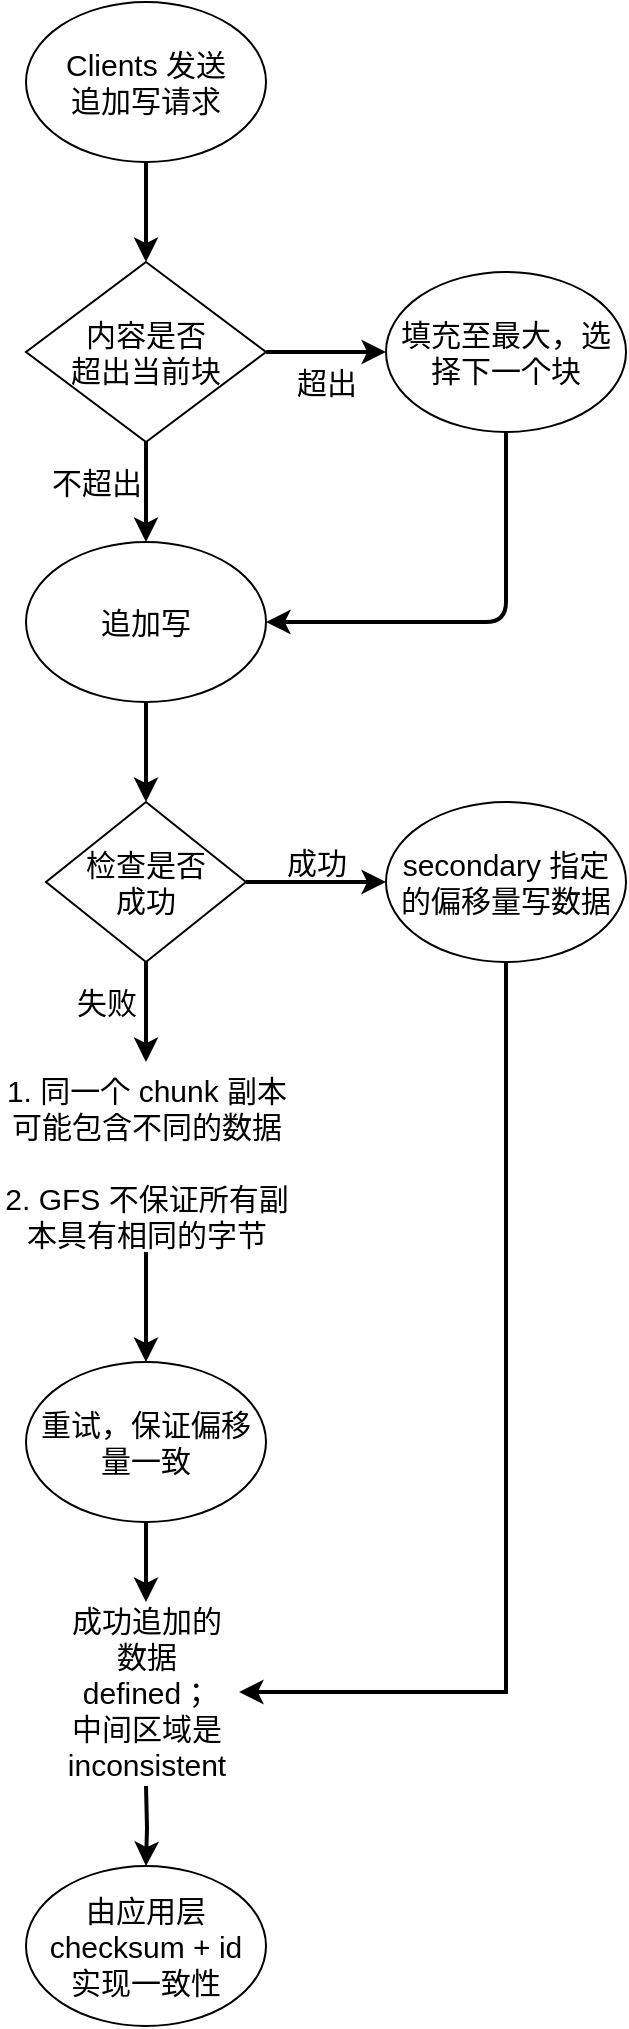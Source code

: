 <mxfile version="13.6.9" type="github">
  <diagram id="EUx6PkftY0XtWaCeIMCY" name="Page-1">
    <mxGraphModel dx="1185" dy="662" grid="1" gridSize="10" guides="1" tooltips="1" connect="1" arrows="1" fold="1" page="1" pageScale="1" pageWidth="827" pageHeight="1169" math="0" shadow="0">
      <root>
        <mxCell id="0" />
        <mxCell id="1" parent="0" />
        <mxCell id="G5WoTNLx7Llr0JP6u_pU-3" value="" style="edgeStyle=orthogonalEdgeStyle;rounded=0;orthogonalLoop=1;jettySize=auto;html=1;strokeWidth=2;" edge="1" parent="1" source="G5WoTNLx7Llr0JP6u_pU-1" target="G5WoTNLx7Llr0JP6u_pU-2">
          <mxGeometry relative="1" as="geometry" />
        </mxCell>
        <mxCell id="G5WoTNLx7Llr0JP6u_pU-1" value="&lt;font style=&quot;font-size: 15px&quot;&gt;追加写&lt;/font&gt;" style="ellipse;whiteSpace=wrap;html=1;" vertex="1" parent="1">
          <mxGeometry x="220" y="340" width="120" height="80" as="geometry" />
        </mxCell>
        <mxCell id="G5WoTNLx7Llr0JP6u_pU-5" value="" style="edgeStyle=orthogonalEdgeStyle;rounded=0;orthogonalLoop=1;jettySize=auto;html=1;strokeWidth=2;" edge="1" parent="1" source="G5WoTNLx7Llr0JP6u_pU-2">
          <mxGeometry relative="1" as="geometry">
            <mxPoint x="280" y="600" as="targetPoint" />
          </mxGeometry>
        </mxCell>
        <mxCell id="G5WoTNLx7Llr0JP6u_pU-15" value="" style="edgeStyle=orthogonalEdgeStyle;rounded=0;orthogonalLoop=1;jettySize=auto;html=1;strokeWidth=2;" edge="1" parent="1" source="G5WoTNLx7Llr0JP6u_pU-2" target="G5WoTNLx7Llr0JP6u_pU-14">
          <mxGeometry relative="1" as="geometry" />
        </mxCell>
        <mxCell id="G5WoTNLx7Llr0JP6u_pU-2" value="&lt;font style=&quot;font-size: 15px&quot;&gt;检查是否&lt;br&gt;成功&lt;/font&gt;" style="rhombus;whiteSpace=wrap;html=1;" vertex="1" parent="1">
          <mxGeometry x="230" y="470" width="100" height="80" as="geometry" />
        </mxCell>
        <mxCell id="G5WoTNLx7Llr0JP6u_pU-6" value="&lt;font style=&quot;font-size: 15px&quot;&gt;失败&lt;/font&gt;" style="text;html=1;align=center;verticalAlign=middle;resizable=0;points=[];autosize=1;" vertex="1" parent="1">
          <mxGeometry x="235" y="560" width="50" height="20" as="geometry" />
        </mxCell>
        <mxCell id="G5WoTNLx7Llr0JP6u_pU-8" value="" style="edgeStyle=orthogonalEdgeStyle;rounded=0;orthogonalLoop=1;jettySize=auto;html=1;strokeWidth=2;" edge="1" parent="1" source="G5WoTNLx7Llr0JP6u_pU-7" target="G5WoTNLx7Llr0JP6u_pU-1">
          <mxGeometry relative="1" as="geometry" />
        </mxCell>
        <mxCell id="G5WoTNLx7Llr0JP6u_pU-11" value="" style="edgeStyle=orthogonalEdgeStyle;rounded=0;orthogonalLoop=1;jettySize=auto;html=1;strokeWidth=2;" edge="1" parent="1" source="G5WoTNLx7Llr0JP6u_pU-7" target="G5WoTNLx7Llr0JP6u_pU-10">
          <mxGeometry relative="1" as="geometry" />
        </mxCell>
        <mxCell id="G5WoTNLx7Llr0JP6u_pU-7" value="&lt;font style=&quot;font-size: 15px&quot;&gt;内容是否&lt;br&gt;超出当前块&lt;/font&gt;" style="rhombus;whiteSpace=wrap;html=1;" vertex="1" parent="1">
          <mxGeometry x="220" y="200" width="120" height="90" as="geometry" />
        </mxCell>
        <mxCell id="G5WoTNLx7Llr0JP6u_pU-9" value="&lt;font style=&quot;font-size: 15px&quot;&gt;不超出&lt;/font&gt;" style="text;html=1;align=center;verticalAlign=middle;resizable=0;points=[];autosize=1;" vertex="1" parent="1">
          <mxGeometry x="225" y="300" width="60" height="20" as="geometry" />
        </mxCell>
        <mxCell id="G5WoTNLx7Llr0JP6u_pU-10" value="&lt;font style=&quot;font-size: 15px&quot;&gt;填充至最大，选择下一个块&lt;/font&gt;" style="ellipse;whiteSpace=wrap;html=1;" vertex="1" parent="1">
          <mxGeometry x="400" y="205" width="120" height="80" as="geometry" />
        </mxCell>
        <mxCell id="G5WoTNLx7Llr0JP6u_pU-12" value="&lt;font style=&quot;font-size: 15px&quot;&gt;超出&lt;/font&gt;" style="text;html=1;align=center;verticalAlign=middle;resizable=0;points=[];autosize=1;" vertex="1" parent="1">
          <mxGeometry x="345" y="250" width="50" height="20" as="geometry" />
        </mxCell>
        <mxCell id="G5WoTNLx7Llr0JP6u_pU-13" value="" style="endArrow=classic;html=1;exitX=0.5;exitY=1;exitDx=0;exitDy=0;entryX=1;entryY=0.5;entryDx=0;entryDy=0;strokeWidth=2;" edge="1" parent="1" source="G5WoTNLx7Llr0JP6u_pU-10" target="G5WoTNLx7Llr0JP6u_pU-1">
          <mxGeometry width="50" height="50" relative="1" as="geometry">
            <mxPoint x="460" y="370" as="sourcePoint" />
            <mxPoint x="460" y="380" as="targetPoint" />
            <Array as="points">
              <mxPoint x="460" y="380" />
            </Array>
          </mxGeometry>
        </mxCell>
        <mxCell id="G5WoTNLx7Llr0JP6u_pU-22" value="" style="edgeStyle=orthogonalEdgeStyle;rounded=0;orthogonalLoop=1;jettySize=auto;html=1;strokeWidth=2;exitX=0.5;exitY=1;exitDx=0;exitDy=0;entryX=1;entryY=0.5;entryDx=0;entryDy=0;" edge="1" parent="1" source="G5WoTNLx7Llr0JP6u_pU-14" target="G5WoTNLx7Llr0JP6u_pU-23">
          <mxGeometry relative="1" as="geometry">
            <mxPoint x="460" y="560" as="sourcePoint" />
            <mxPoint x="326" y="840" as="targetPoint" />
            <Array as="points">
              <mxPoint x="460" y="915" />
            </Array>
          </mxGeometry>
        </mxCell>
        <mxCell id="G5WoTNLx7Llr0JP6u_pU-14" value="&lt;font style=&quot;font-size: 15px&quot;&gt;secondary 指定的偏移量写数据&lt;/font&gt;" style="ellipse;whiteSpace=wrap;html=1;" vertex="1" parent="1">
          <mxGeometry x="400" y="470" width="120" height="80" as="geometry" />
        </mxCell>
        <mxCell id="G5WoTNLx7Llr0JP6u_pU-16" value="&lt;font style=&quot;font-size: 15px&quot;&gt;成功&lt;/font&gt;" style="text;html=1;align=center;verticalAlign=middle;resizable=0;points=[];autosize=1;" vertex="1" parent="1">
          <mxGeometry x="340" y="490" width="50" height="20" as="geometry" />
        </mxCell>
        <mxCell id="G5WoTNLx7Llr0JP6u_pU-18" value="" style="edgeStyle=orthogonalEdgeStyle;rounded=0;orthogonalLoop=1;jettySize=auto;html=1;strokeWidth=2;" edge="1" parent="1" source="G5WoTNLx7Llr0JP6u_pU-17" target="G5WoTNLx7Llr0JP6u_pU-7">
          <mxGeometry relative="1" as="geometry" />
        </mxCell>
        <mxCell id="G5WoTNLx7Llr0JP6u_pU-17" value="&lt;font style=&quot;font-size: 15px&quot;&gt;Clients 发送&lt;br&gt;追加写请求&lt;/font&gt;" style="ellipse;whiteSpace=wrap;html=1;" vertex="1" parent="1">
          <mxGeometry x="220" y="70" width="120" height="80" as="geometry" />
        </mxCell>
        <mxCell id="G5WoTNLx7Llr0JP6u_pU-26" value="" style="edgeStyle=orthogonalEdgeStyle;rounded=0;orthogonalLoop=1;jettySize=auto;html=1;strokeWidth=2;" edge="1" parent="1">
          <mxGeometry relative="1" as="geometry">
            <mxPoint x="280" y="695" as="sourcePoint" />
            <mxPoint x="280" y="750" as="targetPoint" />
            <Array as="points">
              <mxPoint x="280.08" y="730" />
            </Array>
          </mxGeometry>
        </mxCell>
        <mxCell id="G5WoTNLx7Llr0JP6u_pU-20" value="&lt;font style=&quot;font-size: 15px&quot;&gt;1. 同一个 chunk 副本可能包含不同的数据&lt;br&gt;&lt;br&gt;2. GFS 不保证所有副本具有相同的字节&lt;br&gt;&lt;/font&gt;" style="text;html=1;strokeColor=none;fillColor=none;align=center;verticalAlign=middle;whiteSpace=wrap;rounded=0;" vertex="1" parent="1">
          <mxGeometry x="207.5" y="605" width="145" height="90" as="geometry" />
        </mxCell>
        <mxCell id="G5WoTNLx7Llr0JP6u_pU-28" value="" style="edgeStyle=orthogonalEdgeStyle;rounded=0;orthogonalLoop=1;jettySize=auto;html=1;strokeWidth=2;" edge="1" parent="1" target="G5WoTNLx7Llr0JP6u_pU-27">
          <mxGeometry relative="1" as="geometry">
            <mxPoint x="280" y="962" as="sourcePoint" />
          </mxGeometry>
        </mxCell>
        <mxCell id="G5WoTNLx7Llr0JP6u_pU-23" value="&lt;font style=&quot;font-size: 15px&quot;&gt;成功追加的&lt;br&gt;数据defined；&lt;br&gt;中间区域是&lt;br&gt;inconsistent&lt;br&gt;&lt;/font&gt;" style="text;html=1;strokeColor=none;fillColor=none;align=center;verticalAlign=middle;whiteSpace=wrap;rounded=0;" vertex="1" parent="1">
          <mxGeometry x="234" y="880" width="92.5" height="70" as="geometry" />
        </mxCell>
        <mxCell id="G5WoTNLx7Llr0JP6u_pU-27" value="&lt;font style=&quot;font-size: 15px&quot;&gt;由应用层checksum + id&lt;br&gt;实现一致性&lt;br&gt;&lt;/font&gt;" style="ellipse;whiteSpace=wrap;html=1;" vertex="1" parent="1">
          <mxGeometry x="220" y="1002" width="120" height="80" as="geometry" />
        </mxCell>
        <mxCell id="G5WoTNLx7Llr0JP6u_pU-30" value="" style="edgeStyle=orthogonalEdgeStyle;rounded=0;orthogonalLoop=1;jettySize=auto;html=1;strokeWidth=2;" edge="1" parent="1" source="G5WoTNLx7Llr0JP6u_pU-29">
          <mxGeometry relative="1" as="geometry">
            <mxPoint x="280" y="870" as="targetPoint" />
          </mxGeometry>
        </mxCell>
        <mxCell id="G5WoTNLx7Llr0JP6u_pU-29" value="&lt;font style=&quot;font-size: 15px&quot;&gt;重试，保证偏移量一致&lt;/font&gt;" style="ellipse;whiteSpace=wrap;html=1;" vertex="1" parent="1">
          <mxGeometry x="220" y="750" width="120" height="80" as="geometry" />
        </mxCell>
      </root>
    </mxGraphModel>
  </diagram>
</mxfile>

